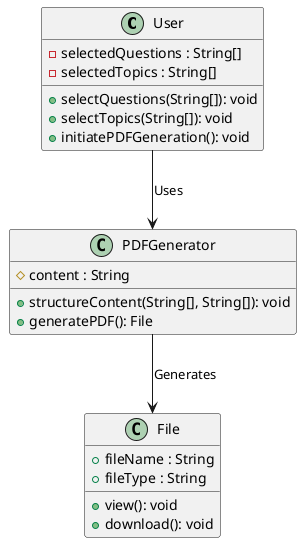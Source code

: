 @startuml

class User {
  -selectedQuestions : String[]
  -selectedTopics : String[]
  +selectQuestions(String[]): void
  +selectTopics(String[]): void
  +initiatePDFGeneration(): void
}

class PDFGenerator {
  #content : String
  +structureContent(String[], String[]): void
  +generatePDF(): File
}

class File {
  +fileName : String
  +fileType : String
  +view(): void
  +download(): void
}

User --> PDFGenerator : Uses
PDFGenerator --> File : Generates

@enduml